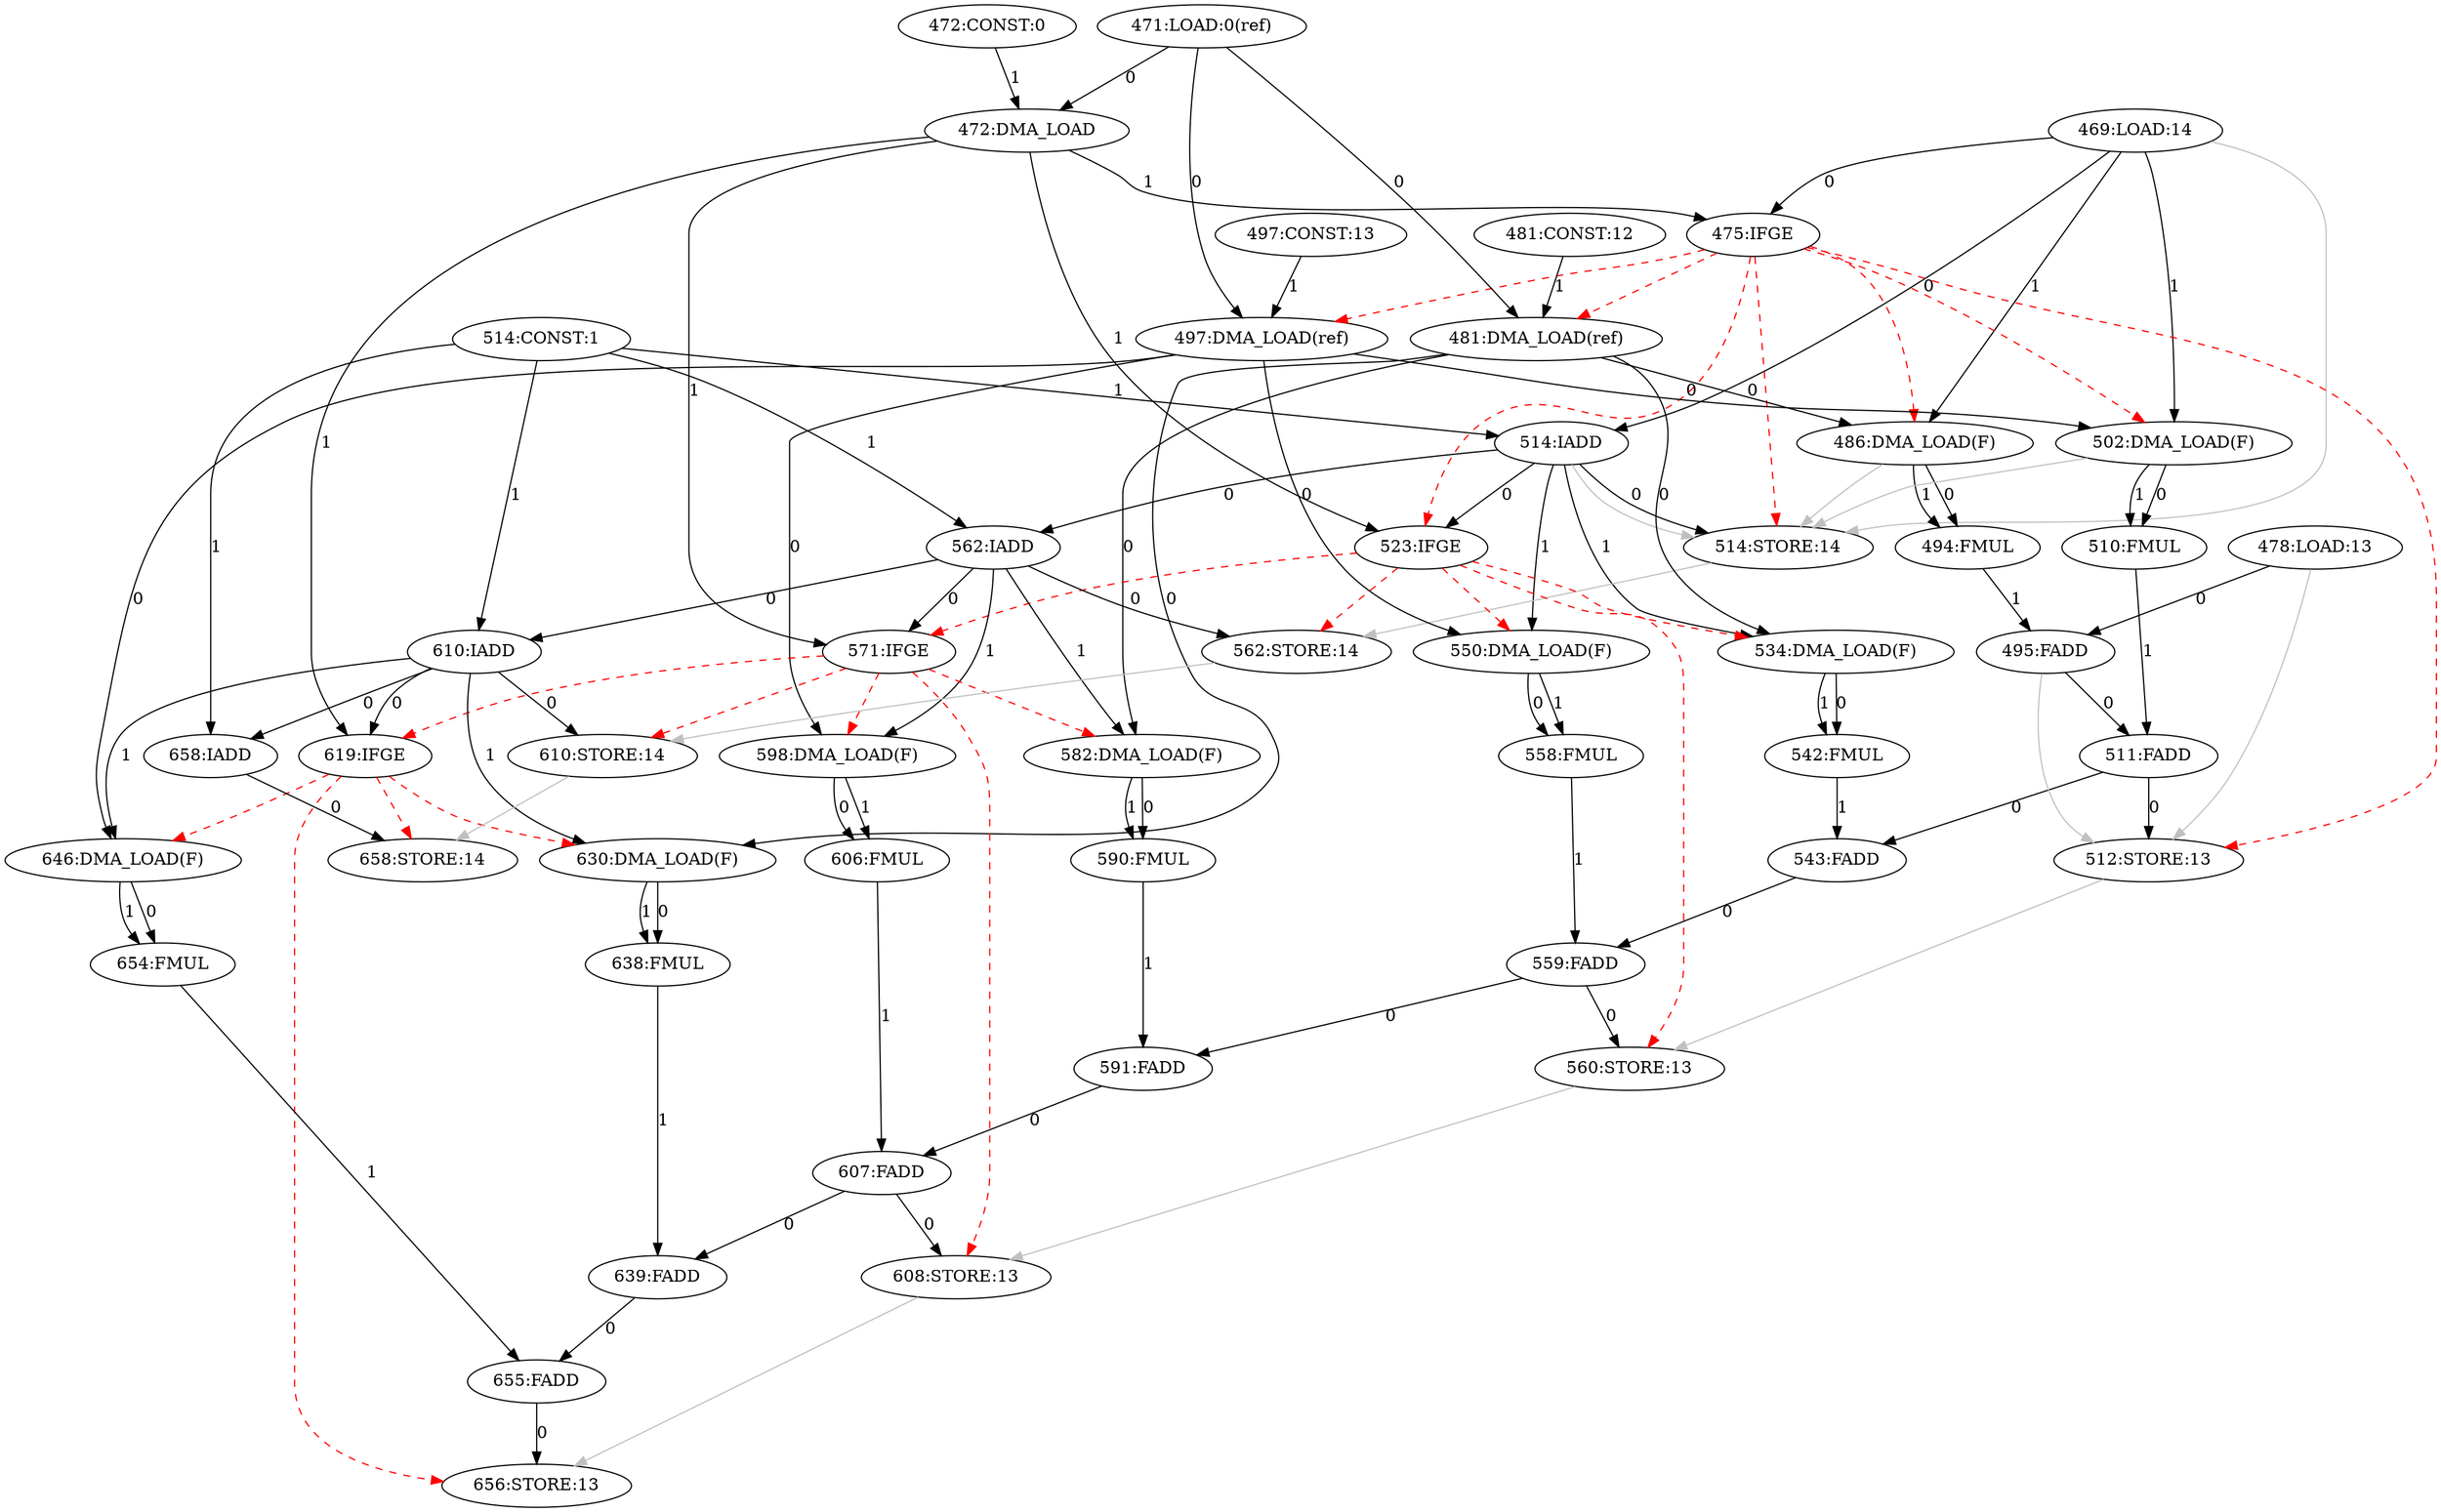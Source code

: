 digraph depgraph {
"514:IADD" -> "514:STORE:14"[label=0];
"469:LOAD:14" -> "514:STORE:14"[color=gray];
"475:IFGE" -> "514:STORE:14"[color=red,style=dashed];
"486:DMA_LOAD(F)" -> "514:STORE:14"[color=gray];
"502:DMA_LOAD(F)" -> "514:STORE:14"[color=gray];
"514:IADD" -> "514:STORE:14"[color=gray];
"469:LOAD:14" -> "475:IFGE"[label=0];
"472:DMA_LOAD" -> "475:IFGE"[label=1];
"481:DMA_LOAD(ref)" -> "486:DMA_LOAD(F)"[label=0];
"469:LOAD:14" -> "486:DMA_LOAD(F)"[label=1];
"475:IFGE" -> "486:DMA_LOAD(F)"[color=red,style=dashed];
"497:DMA_LOAD(ref)" -> "502:DMA_LOAD(F)"[label=0];
"469:LOAD:14" -> "502:DMA_LOAD(F)"[label=1];
"475:IFGE" -> "502:DMA_LOAD(F)"[color=red,style=dashed];
"469:LOAD:14" -> "514:IADD"[label=0];
"514:CONST:1" -> "514:IADD"[label=1];
"471:LOAD:0(ref)" -> "472:DMA_LOAD"[label=0];
"472:CONST:0" -> "472:DMA_LOAD"[label=1];
"471:LOAD:0(ref)" -> "481:DMA_LOAD(ref)"[label=0];
"481:CONST:12" -> "481:DMA_LOAD(ref)"[label=1];
"475:IFGE" -> "481:DMA_LOAD(ref)"[color=red,style=dashed];
"471:LOAD:0(ref)" -> "497:DMA_LOAD(ref)"[label=0];
"497:CONST:13" -> "497:DMA_LOAD(ref)"[label=1];
"475:IFGE" -> "497:DMA_LOAD(ref)"[color=red,style=dashed];
"514:IADD" -> "523:IFGE"[label=0];
"472:DMA_LOAD" -> "523:IFGE"[label=1];
"475:IFGE" -> "523:IFGE"[color=red,style=dashed];
"562:IADD" -> "571:IFGE"[label=0];
"472:DMA_LOAD" -> "571:IFGE"[label=1];
"523:IFGE" -> "571:IFGE"[color=red,style=dashed];
"610:IADD" -> "619:IFGE"[label=0];
"472:DMA_LOAD" -> "619:IFGE"[label=1];
"571:IFGE" -> "619:IFGE"[color=red,style=dashed];
"511:FADD" -> "512:STORE:13"[label=0];
"475:IFGE" -> "512:STORE:13"[color=red,style=dashed];
"478:LOAD:13" -> "512:STORE:13"[color=gray];
"495:FADD" -> "512:STORE:13"[color=gray];
"478:LOAD:13" -> "495:FADD"[label=0];
"494:FMUL" -> "495:FADD"[label=1];
"481:DMA_LOAD(ref)" -> "534:DMA_LOAD(F)"[label=0];
"514:IADD" -> "534:DMA_LOAD(F)"[label=1];
"523:IFGE" -> "534:DMA_LOAD(F)"[color=red,style=dashed];
"481:DMA_LOAD(ref)" -> "582:DMA_LOAD(F)"[label=0];
"562:IADD" -> "582:DMA_LOAD(F)"[label=1];
"571:IFGE" -> "582:DMA_LOAD(F)"[color=red,style=dashed];
"481:DMA_LOAD(ref)" -> "630:DMA_LOAD(F)"[label=0];
"610:IADD" -> "630:DMA_LOAD(F)"[label=1];
"619:IFGE" -> "630:DMA_LOAD(F)"[color=red,style=dashed];
"486:DMA_LOAD(F)" -> "494:FMUL"[label=0];
"486:DMA_LOAD(F)" -> "494:FMUL"[label=1];
"495:FADD" -> "511:FADD"[label=0];
"510:FMUL" -> "511:FADD"[label=1];
"497:DMA_LOAD(ref)" -> "550:DMA_LOAD(F)"[label=0];
"514:IADD" -> "550:DMA_LOAD(F)"[label=1];
"523:IFGE" -> "550:DMA_LOAD(F)"[color=red,style=dashed];
"497:DMA_LOAD(ref)" -> "598:DMA_LOAD(F)"[label=0];
"562:IADD" -> "598:DMA_LOAD(F)"[label=1];
"571:IFGE" -> "598:DMA_LOAD(F)"[color=red,style=dashed];
"497:DMA_LOAD(ref)" -> "646:DMA_LOAD(F)"[label=0];
"610:IADD" -> "646:DMA_LOAD(F)"[label=1];
"619:IFGE" -> "646:DMA_LOAD(F)"[color=red,style=dashed];
"502:DMA_LOAD(F)" -> "510:FMUL"[label=0];
"502:DMA_LOAD(F)" -> "510:FMUL"[label=1];
"511:FADD" -> "543:FADD"[label=0];
"542:FMUL" -> "543:FADD"[label=1];
"559:FADD" -> "560:STORE:13"[label=0];
"512:STORE:13" -> "560:STORE:13"[color=gray];
"523:IFGE" -> "560:STORE:13"[color=red,style=dashed];
"514:IADD" -> "562:IADD"[label=0];
"514:CONST:1" -> "562:IADD"[label=1];
"562:IADD" -> "610:IADD"[label=0];
"514:CONST:1" -> "610:IADD"[label=1];
"610:IADD" -> "658:IADD"[label=0];
"514:CONST:1" -> "658:IADD"[label=1];
"562:IADD" -> "562:STORE:14"[label=0];
"514:STORE:14" -> "562:STORE:14"[color=gray];
"523:IFGE" -> "562:STORE:14"[color=red,style=dashed];
"534:DMA_LOAD(F)" -> "542:FMUL"[label=0];
"534:DMA_LOAD(F)" -> "542:FMUL"[label=1];
"543:FADD" -> "559:FADD"[label=0];
"558:FMUL" -> "559:FADD"[label=1];
"550:DMA_LOAD(F)" -> "558:FMUL"[label=0];
"550:DMA_LOAD(F)" -> "558:FMUL"[label=1];
"559:FADD" -> "591:FADD"[label=0];
"590:FMUL" -> "591:FADD"[label=1];
"607:FADD" -> "608:STORE:13"[label=0];
"560:STORE:13" -> "608:STORE:13"[color=gray];
"571:IFGE" -> "608:STORE:13"[color=red,style=dashed];
"610:IADD" -> "610:STORE:14"[label=0];
"562:STORE:14" -> "610:STORE:14"[color=gray];
"571:IFGE" -> "610:STORE:14"[color=red,style=dashed];
"582:DMA_LOAD(F)" -> "590:FMUL"[label=0];
"582:DMA_LOAD(F)" -> "590:FMUL"[label=1];
"591:FADD" -> "607:FADD"[label=0];
"606:FMUL" -> "607:FADD"[label=1];
"598:DMA_LOAD(F)" -> "606:FMUL"[label=0];
"598:DMA_LOAD(F)" -> "606:FMUL"[label=1];
"607:FADD" -> "639:FADD"[label=0];
"638:FMUL" -> "639:FADD"[label=1];
"655:FADD" -> "656:STORE:13"[label=0];
"608:STORE:13" -> "656:STORE:13"[color=gray];
"619:IFGE" -> "656:STORE:13"[color=red,style=dashed];
"658:IADD" -> "658:STORE:14"[label=0];
"610:STORE:14" -> "658:STORE:14"[color=gray];
"619:IFGE" -> "658:STORE:14"[color=red,style=dashed];
"630:DMA_LOAD(F)" -> "638:FMUL"[label=0];
"630:DMA_LOAD(F)" -> "638:FMUL"[label=1];
"639:FADD" -> "655:FADD"[label=0];
"654:FMUL" -> "655:FADD"[label=1];
"646:DMA_LOAD(F)" -> "654:FMUL"[label=0];
"646:DMA_LOAD(F)" -> "654:FMUL"[label=1];
}